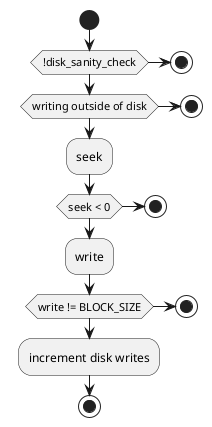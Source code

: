 @startuml

start

if (!disk_sanity_check) then
	stop
endif

if (writing outside of disk) then
	stop
endif

:seek;

if (seek < 0) then
	stop
endif

:write;

if (write != BLOCK_SIZE) then
	stop
endif

:increment disk writes;

stop

@enduml
